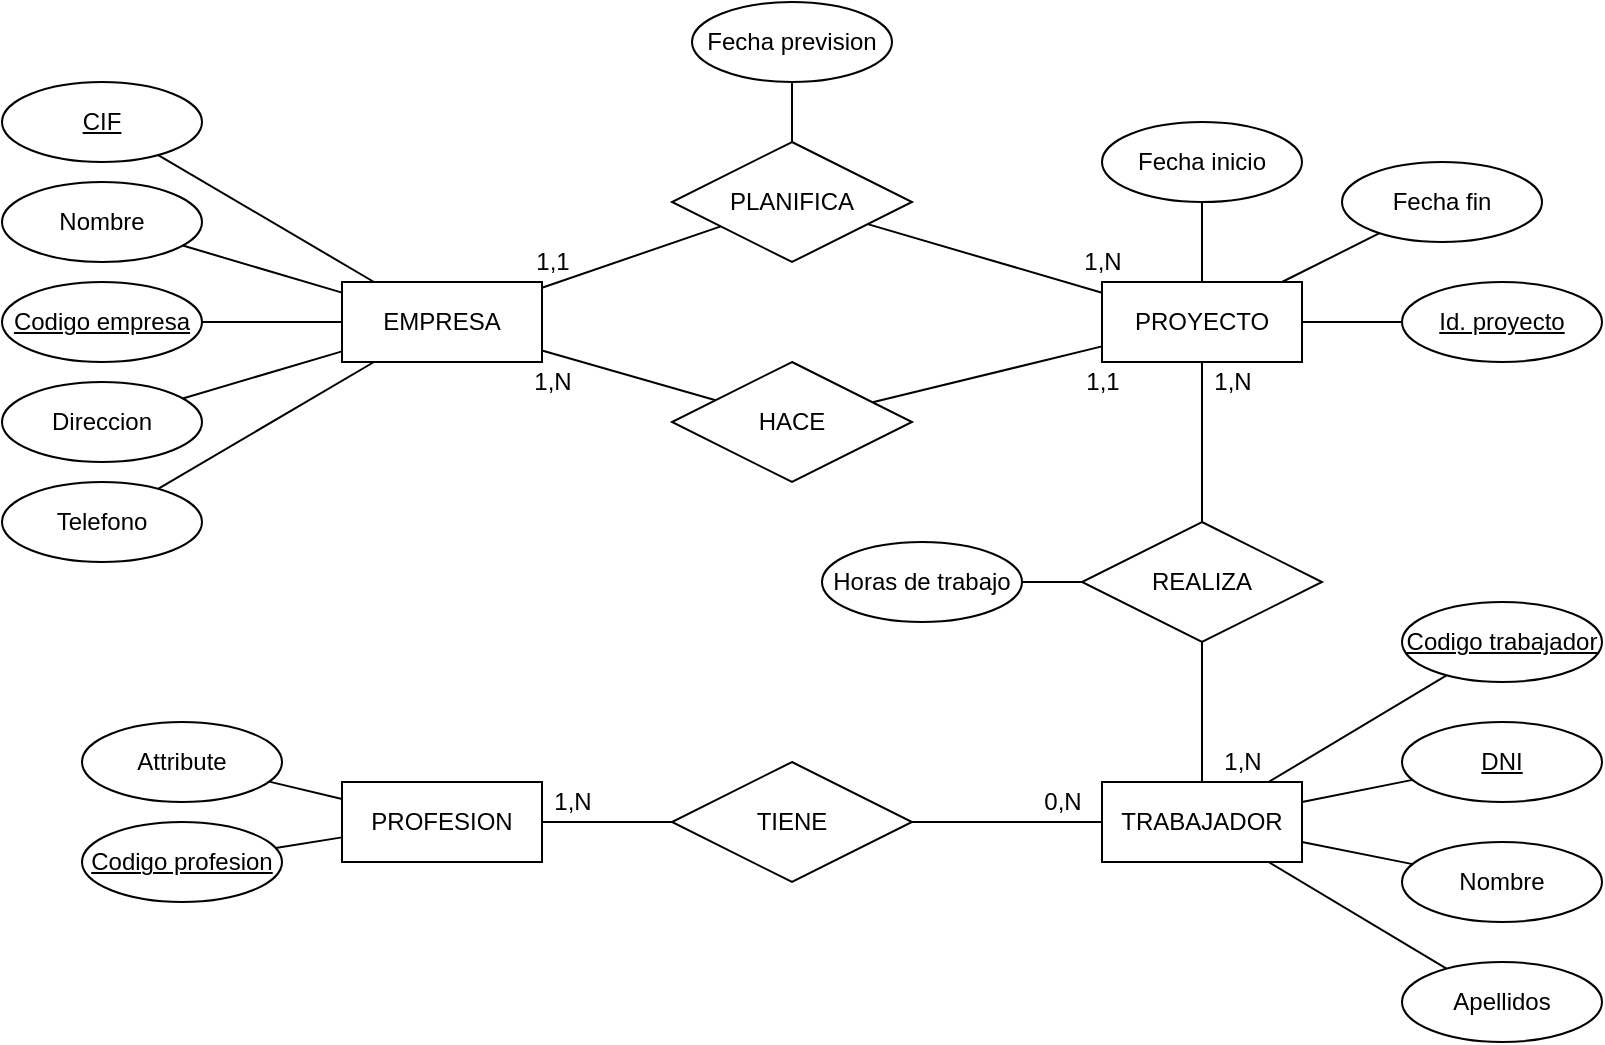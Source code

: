 <mxfile version="16.5.1" type="device"><diagram id="R2lEEEUBdFMjLlhIrx00" name="Page-1"><mxGraphModel dx="1055" dy="527" grid="1" gridSize="10" guides="1" tooltips="1" connect="1" arrows="1" fold="1" page="1" pageScale="1" pageWidth="850" pageHeight="1100" math="0" shadow="0" extFonts="Permanent Marker^https://fonts.googleapis.com/css?family=Permanent+Marker"><root><mxCell id="0"/><mxCell id="1" parent="0"/><mxCell id="-3U10sRxx3t83GBkW1ce-226" value="EMPRESA" style="whiteSpace=wrap;html=1;align=center;" parent="1" vertex="1"><mxGeometry x="200" y="290" width="100" height="40" as="geometry"/></mxCell><mxCell id="-3U10sRxx3t83GBkW1ce-227" value="HACE" style="shape=rhombus;perimeter=rhombusPerimeter;whiteSpace=wrap;html=1;align=center;" parent="1" vertex="1"><mxGeometry x="365" y="330" width="120" height="60" as="geometry"/></mxCell><mxCell id="-3U10sRxx3t83GBkW1ce-228" value="PROYECTO" style="whiteSpace=wrap;html=1;align=center;" parent="1" vertex="1"><mxGeometry x="580" y="290" width="100" height="40" as="geometry"/></mxCell><mxCell id="-3U10sRxx3t83GBkW1ce-229" value="&lt;u&gt;CIF&lt;/u&gt;" style="ellipse;whiteSpace=wrap;html=1;align=center;" parent="1" vertex="1"><mxGeometry x="30" y="190" width="100" height="40" as="geometry"/></mxCell><mxCell id="-3U10sRxx3t83GBkW1ce-230" value="Nombre" style="ellipse;whiteSpace=wrap;html=1;align=center;" parent="1" vertex="1"><mxGeometry x="30" y="240" width="100" height="40" as="geometry"/></mxCell><mxCell id="-3U10sRxx3t83GBkW1ce-231" value="&lt;u&gt;Codigo empresa&lt;/u&gt;" style="ellipse;whiteSpace=wrap;html=1;align=center;" parent="1" vertex="1"><mxGeometry x="30" y="290" width="100" height="40" as="geometry"/></mxCell><mxCell id="-3U10sRxx3t83GBkW1ce-232" value="Direccion" style="ellipse;whiteSpace=wrap;html=1;align=center;" parent="1" vertex="1"><mxGeometry x="30" y="340" width="100" height="40" as="geometry"/></mxCell><mxCell id="-3U10sRxx3t83GBkW1ce-233" value="Telefono" style="ellipse;whiteSpace=wrap;html=1;align=center;" parent="1" vertex="1"><mxGeometry x="30" y="390" width="100" height="40" as="geometry"/></mxCell><mxCell id="-3U10sRxx3t83GBkW1ce-234" value="PLANIFICA" style="shape=rhombus;perimeter=rhombusPerimeter;whiteSpace=wrap;html=1;align=center;" parent="1" vertex="1"><mxGeometry x="365" y="220" width="120" height="60" as="geometry"/></mxCell><mxCell id="-3U10sRxx3t83GBkW1ce-235" value="Fecha inicio" style="ellipse;whiteSpace=wrap;html=1;align=center;" parent="1" vertex="1"><mxGeometry x="580" y="210" width="100" height="40" as="geometry"/></mxCell><mxCell id="-3U10sRxx3t83GBkW1ce-236" value="Fecha fin" style="ellipse;whiteSpace=wrap;html=1;align=center;" parent="1" vertex="1"><mxGeometry x="700" y="230" width="100" height="40" as="geometry"/></mxCell><mxCell id="-3U10sRxx3t83GBkW1ce-237" value="Fecha prevision" style="ellipse;whiteSpace=wrap;html=1;align=center;" parent="1" vertex="1"><mxGeometry x="375" y="150" width="100" height="40" as="geometry"/></mxCell><mxCell id="-3U10sRxx3t83GBkW1ce-238" value="REALIZA" style="shape=rhombus;perimeter=rhombusPerimeter;whiteSpace=wrap;html=1;align=center;" parent="1" vertex="1"><mxGeometry x="570" y="410" width="120" height="60" as="geometry"/></mxCell><mxCell id="-3U10sRxx3t83GBkW1ce-239" value="TRABAJADOR" style="whiteSpace=wrap;html=1;align=center;" parent="1" vertex="1"><mxGeometry x="580" y="540" width="100" height="40" as="geometry"/></mxCell><mxCell id="-3U10sRxx3t83GBkW1ce-240" value="&lt;u&gt;DNI&lt;/u&gt;" style="ellipse;whiteSpace=wrap;html=1;align=center;" parent="1" vertex="1"><mxGeometry x="730" y="510" width="100" height="40" as="geometry"/></mxCell><mxCell id="-3U10sRxx3t83GBkW1ce-241" value="Nombre" style="ellipse;whiteSpace=wrap;html=1;align=center;" parent="1" vertex="1"><mxGeometry x="730" y="570" width="100" height="40" as="geometry"/></mxCell><mxCell id="-3U10sRxx3t83GBkW1ce-242" value="&lt;u&gt;Codigo trabajador&lt;/u&gt;" style="ellipse;whiteSpace=wrap;html=1;align=center;" parent="1" vertex="1"><mxGeometry x="730" y="450" width="100" height="40" as="geometry"/></mxCell><mxCell id="-3U10sRxx3t83GBkW1ce-243" value="Apellidos" style="ellipse;whiteSpace=wrap;html=1;align=center;" parent="1" vertex="1"><mxGeometry x="730" y="630" width="100" height="40" as="geometry"/></mxCell><mxCell id="-3U10sRxx3t83GBkW1ce-246" value="TIENE" style="shape=rhombus;perimeter=rhombusPerimeter;whiteSpace=wrap;html=1;align=center;" parent="1" vertex="1"><mxGeometry x="365" y="530" width="120" height="60" as="geometry"/></mxCell><mxCell id="-3U10sRxx3t83GBkW1ce-247" value="PROFESION" style="whiteSpace=wrap;html=1;align=center;" parent="1" vertex="1"><mxGeometry x="200" y="540" width="100" height="40" as="geometry"/></mxCell><mxCell id="-3U10sRxx3t83GBkW1ce-248" value="&lt;u&gt;Id. proyecto&lt;/u&gt;" style="ellipse;whiteSpace=wrap;html=1;align=center;" parent="1" vertex="1"><mxGeometry x="730" y="290" width="100" height="40" as="geometry"/></mxCell><mxCell id="-3U10sRxx3t83GBkW1ce-249" value="Horas de trabajo" style="ellipse;whiteSpace=wrap;html=1;align=center;" parent="1" vertex="1"><mxGeometry x="440" y="420" width="100" height="40" as="geometry"/></mxCell><mxCell id="-3U10sRxx3t83GBkW1ce-253" value="" style="endArrow=none;html=1;rounded=0;" parent="1" source="-3U10sRxx3t83GBkW1ce-229" target="-3U10sRxx3t83GBkW1ce-226" edge="1"><mxGeometry relative="1" as="geometry"><mxPoint x="460" y="390" as="sourcePoint"/><mxPoint x="620" y="390" as="targetPoint"/></mxGeometry></mxCell><mxCell id="-3U10sRxx3t83GBkW1ce-254" value="" style="endArrow=none;html=1;rounded=0;" parent="1" source="-3U10sRxx3t83GBkW1ce-230" target="-3U10sRxx3t83GBkW1ce-226" edge="1"><mxGeometry relative="1" as="geometry"><mxPoint x="118.116" y="236.539" as="sourcePoint"/><mxPoint x="226" y="300" as="targetPoint"/></mxGeometry></mxCell><mxCell id="-3U10sRxx3t83GBkW1ce-255" value="" style="endArrow=none;html=1;rounded=0;" parent="1" source="-3U10sRxx3t83GBkW1ce-231" target="-3U10sRxx3t83GBkW1ce-226" edge="1"><mxGeometry relative="1" as="geometry"><mxPoint x="130.4" y="281.783" as="sourcePoint"/><mxPoint x="210" y="305.294" as="targetPoint"/></mxGeometry></mxCell><mxCell id="-3U10sRxx3t83GBkW1ce-256" value="" style="endArrow=none;html=1;rounded=0;" parent="1" source="-3U10sRxx3t83GBkW1ce-232" target="-3U10sRxx3t83GBkW1ce-226" edge="1"><mxGeometry relative="1" as="geometry"><mxPoint x="140.4" y="291.783" as="sourcePoint"/><mxPoint x="220" y="315.294" as="targetPoint"/></mxGeometry></mxCell><mxCell id="-3U10sRxx3t83GBkW1ce-257" value="" style="endArrow=none;html=1;rounded=0;" parent="1" source="-3U10sRxx3t83GBkW1ce-233" target="-3U10sRxx3t83GBkW1ce-226" edge="1"><mxGeometry relative="1" as="geometry"><mxPoint x="130.4" y="358.217" as="sourcePoint"/><mxPoint x="210" y="334.706" as="targetPoint"/></mxGeometry></mxCell><mxCell id="73hKEzbIKcALPlw_lfDd-1" value="" style="endArrow=none;html=1;rounded=0;" edge="1" parent="1" source="-3U10sRxx3t83GBkW1ce-226" target="-3U10sRxx3t83GBkW1ce-234"><mxGeometry relative="1" as="geometry"><mxPoint x="360" y="430" as="sourcePoint"/><mxPoint x="520" y="430" as="targetPoint"/></mxGeometry></mxCell><mxCell id="73hKEzbIKcALPlw_lfDd-2" value="" style="endArrow=none;html=1;rounded=0;" edge="1" parent="1" source="-3U10sRxx3t83GBkW1ce-226" target="-3U10sRxx3t83GBkW1ce-227"><mxGeometry relative="1" as="geometry"><mxPoint x="310" y="302.857" as="sourcePoint"/><mxPoint x="399.407" y="272.203" as="targetPoint"/></mxGeometry></mxCell><mxCell id="73hKEzbIKcALPlw_lfDd-3" value="" style="endArrow=none;html=1;rounded=0;" edge="1" parent="1" source="-3U10sRxx3t83GBkW1ce-234" target="-3U10sRxx3t83GBkW1ce-228"><mxGeometry relative="1" as="geometry"><mxPoint x="320" y="312.857" as="sourcePoint"/><mxPoint x="409.407" y="282.203" as="targetPoint"/></mxGeometry></mxCell><mxCell id="73hKEzbIKcALPlw_lfDd-4" value="" style="endArrow=none;html=1;rounded=0;" edge="1" parent="1" source="-3U10sRxx3t83GBkW1ce-227" target="-3U10sRxx3t83GBkW1ce-228"><mxGeometry relative="1" as="geometry"><mxPoint x="330" y="322.857" as="sourcePoint"/><mxPoint x="419.407" y="292.203" as="targetPoint"/></mxGeometry></mxCell><mxCell id="73hKEzbIKcALPlw_lfDd-5" value="" style="endArrow=none;html=1;rounded=0;" edge="1" parent="1" source="-3U10sRxx3t83GBkW1ce-228" target="-3U10sRxx3t83GBkW1ce-248"><mxGeometry relative="1" as="geometry"><mxPoint x="340" y="332.857" as="sourcePoint"/><mxPoint x="429.407" y="302.203" as="targetPoint"/></mxGeometry></mxCell><mxCell id="73hKEzbIKcALPlw_lfDd-6" value="" style="endArrow=none;html=1;rounded=0;" edge="1" parent="1" source="-3U10sRxx3t83GBkW1ce-228" target="-3U10sRxx3t83GBkW1ce-236"><mxGeometry relative="1" as="geometry"><mxPoint x="350" y="342.857" as="sourcePoint"/><mxPoint x="439.407" y="312.203" as="targetPoint"/></mxGeometry></mxCell><mxCell id="73hKEzbIKcALPlw_lfDd-7" value="" style="endArrow=none;html=1;rounded=0;" edge="1" parent="1" source="-3U10sRxx3t83GBkW1ce-228" target="-3U10sRxx3t83GBkW1ce-235"><mxGeometry relative="1" as="geometry"><mxPoint x="360" y="352.857" as="sourcePoint"/><mxPoint x="449.407" y="322.203" as="targetPoint"/></mxGeometry></mxCell><mxCell id="73hKEzbIKcALPlw_lfDd-8" value="" style="endArrow=none;html=1;rounded=0;" edge="1" parent="1" source="-3U10sRxx3t83GBkW1ce-234" target="-3U10sRxx3t83GBkW1ce-237"><mxGeometry relative="1" as="geometry"><mxPoint x="370" y="362.857" as="sourcePoint"/><mxPoint x="459.407" y="332.203" as="targetPoint"/></mxGeometry></mxCell><mxCell id="73hKEzbIKcALPlw_lfDd-9" value="" style="endArrow=none;html=1;rounded=0;" edge="1" parent="1" source="-3U10sRxx3t83GBkW1ce-228" target="-3U10sRxx3t83GBkW1ce-238"><mxGeometry relative="1" as="geometry"><mxPoint x="380" y="372.857" as="sourcePoint"/><mxPoint x="469.407" y="342.203" as="targetPoint"/></mxGeometry></mxCell><mxCell id="73hKEzbIKcALPlw_lfDd-10" value="" style="endArrow=none;html=1;rounded=0;" edge="1" parent="1" source="-3U10sRxx3t83GBkW1ce-249" target="-3U10sRxx3t83GBkW1ce-238"><mxGeometry relative="1" as="geometry"><mxPoint x="390" y="382.857" as="sourcePoint"/><mxPoint x="479.407" y="352.203" as="targetPoint"/></mxGeometry></mxCell><mxCell id="73hKEzbIKcALPlw_lfDd-11" value="" style="endArrow=none;html=1;rounded=0;" edge="1" parent="1" source="-3U10sRxx3t83GBkW1ce-239" target="-3U10sRxx3t83GBkW1ce-238"><mxGeometry relative="1" as="geometry"><mxPoint x="400" y="392.857" as="sourcePoint"/><mxPoint x="489.407" y="362.203" as="targetPoint"/></mxGeometry></mxCell><mxCell id="73hKEzbIKcALPlw_lfDd-12" value="" style="endArrow=none;html=1;rounded=0;" edge="1" parent="1" source="-3U10sRxx3t83GBkW1ce-239" target="-3U10sRxx3t83GBkW1ce-240"><mxGeometry relative="1" as="geometry"><mxPoint x="410" y="402.857" as="sourcePoint"/><mxPoint x="499.407" y="372.203" as="targetPoint"/></mxGeometry></mxCell><mxCell id="73hKEzbIKcALPlw_lfDd-13" value="" style="endArrow=none;html=1;rounded=0;" edge="1" parent="1" source="-3U10sRxx3t83GBkW1ce-239" target="-3U10sRxx3t83GBkW1ce-242"><mxGeometry relative="1" as="geometry"><mxPoint x="420" y="412.857" as="sourcePoint"/><mxPoint x="509.407" y="382.203" as="targetPoint"/></mxGeometry></mxCell><mxCell id="73hKEzbIKcALPlw_lfDd-14" value="" style="endArrow=none;html=1;rounded=0;" edge="1" parent="1" source="-3U10sRxx3t83GBkW1ce-239" target="-3U10sRxx3t83GBkW1ce-241"><mxGeometry relative="1" as="geometry"><mxPoint x="430" y="422.857" as="sourcePoint"/><mxPoint x="519.407" y="392.203" as="targetPoint"/></mxGeometry></mxCell><mxCell id="73hKEzbIKcALPlw_lfDd-15" value="" style="endArrow=none;html=1;rounded=0;" edge="1" parent="1" source="-3U10sRxx3t83GBkW1ce-239" target="-3U10sRxx3t83GBkW1ce-243"><mxGeometry relative="1" as="geometry"><mxPoint x="440" y="432.857" as="sourcePoint"/><mxPoint x="529.407" y="402.203" as="targetPoint"/></mxGeometry></mxCell><mxCell id="73hKEzbIKcALPlw_lfDd-16" value="" style="endArrow=none;html=1;rounded=0;" edge="1" parent="1" source="-3U10sRxx3t83GBkW1ce-246" target="-3U10sRxx3t83GBkW1ce-239"><mxGeometry relative="1" as="geometry"><mxPoint x="450" y="442.857" as="sourcePoint"/><mxPoint x="539.407" y="412.203" as="targetPoint"/></mxGeometry></mxCell><mxCell id="73hKEzbIKcALPlw_lfDd-17" value="" style="endArrow=none;html=1;rounded=0;" edge="1" parent="1" source="-3U10sRxx3t83GBkW1ce-247" target="-3U10sRxx3t83GBkW1ce-246"><mxGeometry relative="1" as="geometry"><mxPoint x="460" y="452.857" as="sourcePoint"/><mxPoint x="549.407" y="422.203" as="targetPoint"/></mxGeometry></mxCell><mxCell id="73hKEzbIKcALPlw_lfDd-18" value="" style="endArrow=none;html=1;rounded=0;" edge="1" parent="1" source="73hKEzbIKcALPlw_lfDd-20" target="-3U10sRxx3t83GBkW1ce-247"><mxGeometry relative="1" as="geometry"><mxPoint x="130" y="560" as="sourcePoint"/><mxPoint x="559.407" y="432.203" as="targetPoint"/></mxGeometry></mxCell><mxCell id="73hKEzbIKcALPlw_lfDd-20" value="Attribute" style="ellipse;whiteSpace=wrap;html=1;align=center;" vertex="1" parent="1"><mxGeometry x="70" y="510" width="100" height="40" as="geometry"/></mxCell><mxCell id="73hKEzbIKcALPlw_lfDd-23" value="&lt;u&gt;Codigo profesion&lt;/u&gt;" style="ellipse;whiteSpace=wrap;html=1;align=center;" vertex="1" parent="1"><mxGeometry x="70" y="560" width="100" height="40" as="geometry"/></mxCell><mxCell id="73hKEzbIKcALPlw_lfDd-24" value="" style="endArrow=none;html=1;rounded=0;" edge="1" parent="1" source="73hKEzbIKcALPlw_lfDd-23" target="-3U10sRxx3t83GBkW1ce-247"><mxGeometry relative="1" as="geometry"><mxPoint x="173.579" y="549.805" as="sourcePoint"/><mxPoint x="210" y="558.462" as="targetPoint"/></mxGeometry></mxCell><mxCell id="73hKEzbIKcALPlw_lfDd-25" value="1,1" style="text;html=1;align=center;verticalAlign=middle;resizable=0;points=[];autosize=1;strokeColor=none;fillColor=none;" vertex="1" parent="1"><mxGeometry x="290" y="270" width="30" height="20" as="geometry"/></mxCell><mxCell id="73hKEzbIKcALPlw_lfDd-26" value="1,N" style="text;html=1;align=center;verticalAlign=middle;resizable=0;points=[];autosize=1;strokeColor=none;fillColor=none;" vertex="1" parent="1"><mxGeometry x="290" y="330" width="30" height="20" as="geometry"/></mxCell><mxCell id="73hKEzbIKcALPlw_lfDd-27" value="1,1" style="text;html=1;align=center;verticalAlign=middle;resizable=0;points=[];autosize=1;strokeColor=none;fillColor=none;" vertex="1" parent="1"><mxGeometry x="565" y="330" width="30" height="20" as="geometry"/></mxCell><mxCell id="73hKEzbIKcALPlw_lfDd-28" value="1,N" style="text;html=1;align=center;verticalAlign=middle;resizable=0;points=[];autosize=1;strokeColor=none;fillColor=none;" vertex="1" parent="1"><mxGeometry x="565" y="270" width="30" height="20" as="geometry"/></mxCell><mxCell id="73hKEzbIKcALPlw_lfDd-29" value="1,N" style="text;html=1;align=center;verticalAlign=middle;resizable=0;points=[];autosize=1;strokeColor=none;fillColor=none;" vertex="1" parent="1"><mxGeometry x="630" y="330" width="30" height="20" as="geometry"/></mxCell><mxCell id="73hKEzbIKcALPlw_lfDd-30" value="1,N" style="text;html=1;align=center;verticalAlign=middle;resizable=0;points=[];autosize=1;strokeColor=none;fillColor=none;" vertex="1" parent="1"><mxGeometry x="300" y="540" width="30" height="20" as="geometry"/></mxCell><mxCell id="73hKEzbIKcALPlw_lfDd-31" value="0,N" style="text;html=1;align=center;verticalAlign=middle;resizable=0;points=[];autosize=1;strokeColor=none;fillColor=none;" vertex="1" parent="1"><mxGeometry x="545" y="540" width="30" height="20" as="geometry"/></mxCell><mxCell id="73hKEzbIKcALPlw_lfDd-32" value="1,N" style="text;html=1;align=center;verticalAlign=middle;resizable=0;points=[];autosize=1;strokeColor=none;fillColor=none;" vertex="1" parent="1"><mxGeometry x="635" y="520" width="30" height="20" as="geometry"/></mxCell></root></mxGraphModel></diagram></mxfile>